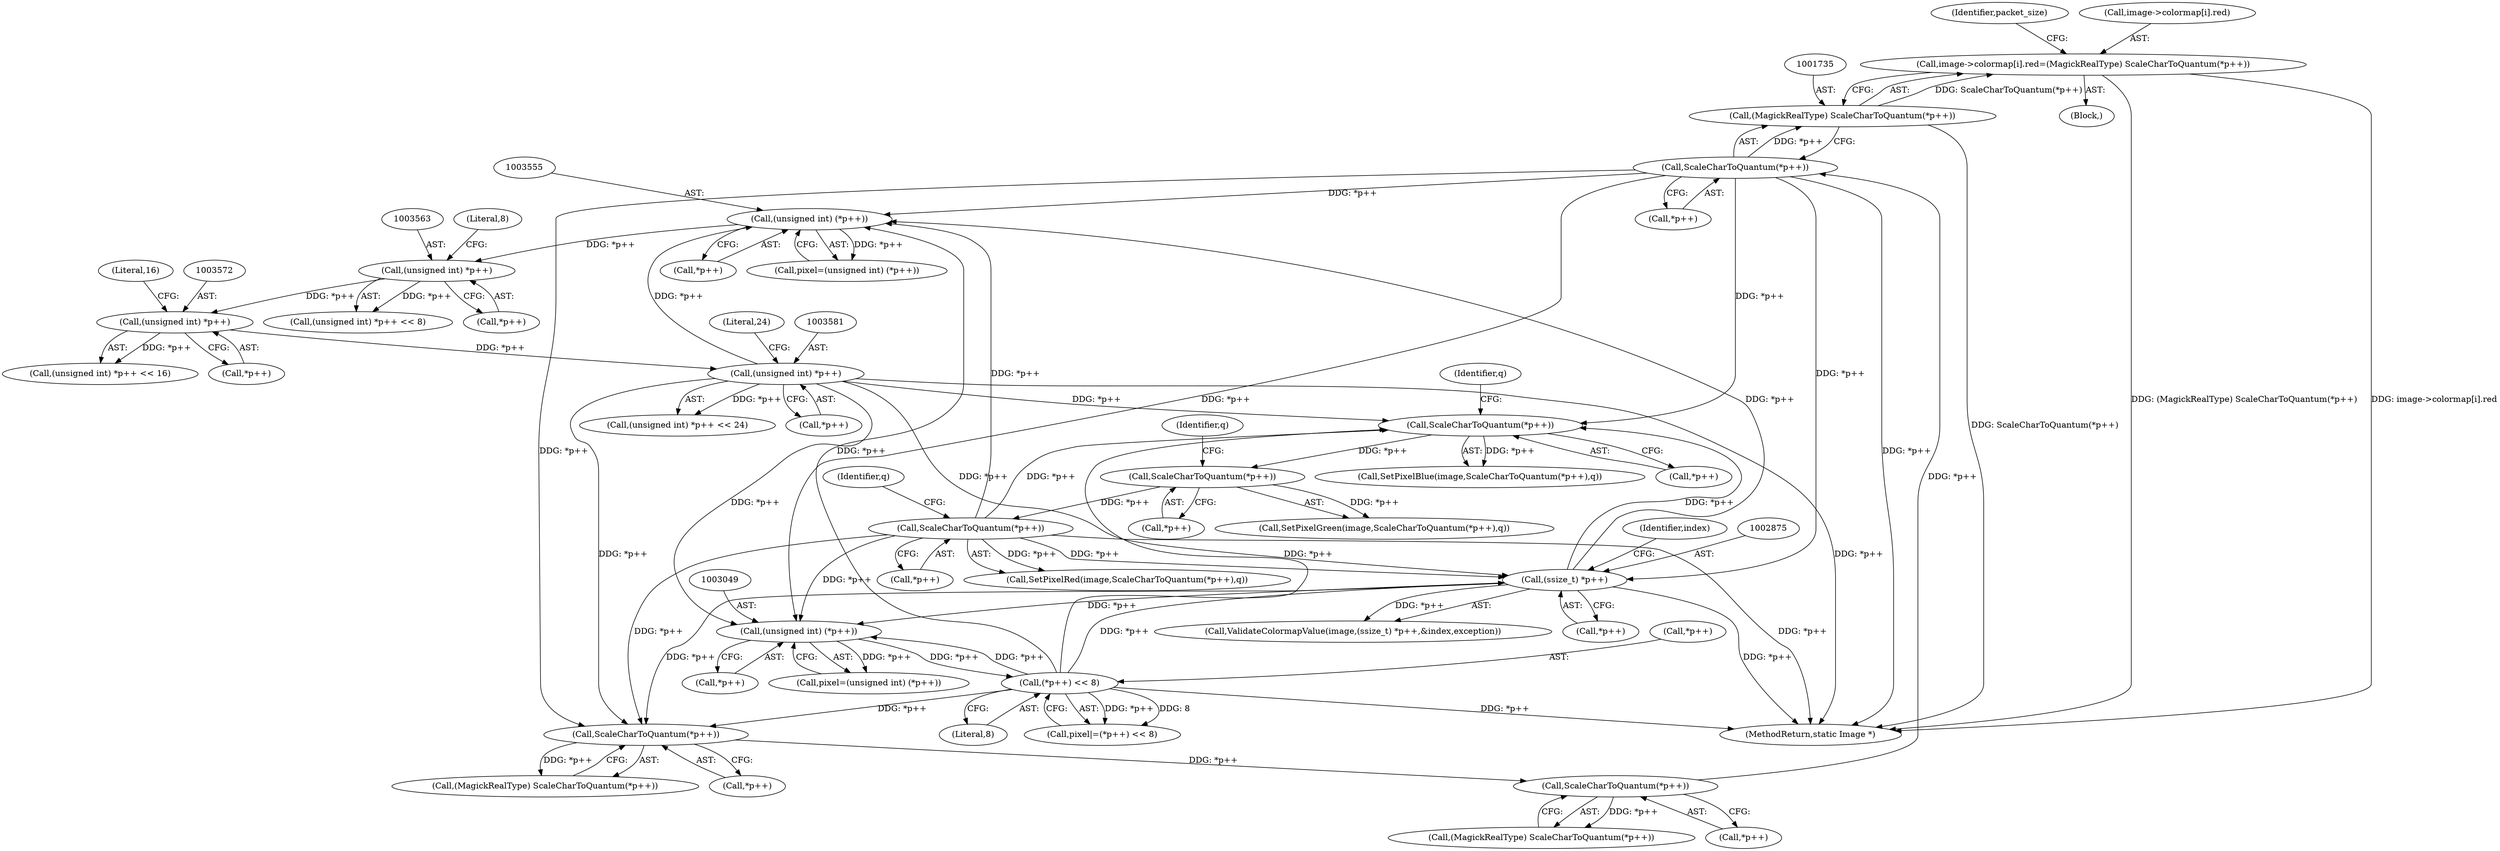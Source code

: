 digraph "0_ImageMagick_fe3066122ef72c82415811d25e9e3fad622c0a99@array" {
"1001726" [label="(Call,image->colormap[i].red=(MagickRealType) ScaleCharToQuantum(*p++))"];
"1001734" [label="(Call,(MagickRealType) ScaleCharToQuantum(*p++))"];
"1001736" [label="(Call,ScaleCharToQuantum(*p++))"];
"1001722" [label="(Call,ScaleCharToQuantum(*p++))"];
"1001708" [label="(Call,ScaleCharToQuantum(*p++))"];
"1003580" [label="(Call,(unsigned int) *p++)"];
"1003571" [label="(Call,(unsigned int) *p++)"];
"1003562" [label="(Call,(unsigned int) *p++)"];
"1003554" [label="(Call,(unsigned int) (*p++))"];
"1003399" [label="(Call,ScaleCharToQuantum(*p++))"];
"1003392" [label="(Call,ScaleCharToQuantum(*p++))"];
"1003385" [label="(Call,ScaleCharToQuantum(*p++))"];
"1002874" [label="(Call,(ssize_t) *p++)"];
"1003055" [label="(Call,(*p++) << 8)"];
"1003048" [label="(Call,(unsigned int) (*p++))"];
"1002874" [label="(Call,(ssize_t) *p++)"];
"1003050" [label="(Call,*p++)"];
"1003570" [label="(Call,(unsigned int) *p++ << 16)"];
"1003579" [label="(Call,(unsigned int) *p++ << 24)"];
"1003561" [label="(Call,(unsigned int) *p++ << 8)"];
"1001742" [label="(Identifier,packet_size)"];
"1003556" [label="(Call,*p++)"];
"1003400" [label="(Call,*p++)"];
"1003392" [label="(Call,ScaleCharToQuantum(*p++))"];
"1003567" [label="(Literal,8)"];
"1003390" [label="(Call,SetPixelGreen(image,ScaleCharToQuantum(*p++),q))"];
"1001726" [label="(Call,image->colormap[i].red=(MagickRealType) ScaleCharToQuantum(*p++))"];
"1003048" [label="(Call,(unsigned int) (*p++))"];
"1003573" [label="(Call,*p++)"];
"1003396" [label="(Identifier,q)"];
"1003393" [label="(Call,*p++)"];
"1003053" [label="(Call,pixel|=(*p++) << 8)"];
"1001736" [label="(Call,ScaleCharToQuantum(*p++))"];
"1003580" [label="(Call,(unsigned int) *p++)"];
"1002872" [label="(Call,ValidateColormapValue(image,(ssize_t) *p++,&index,exception))"];
"1003046" [label="(Call,pixel=(unsigned int) (*p++))"];
"1001720" [label="(Call,(MagickRealType) ScaleCharToQuantum(*p++))"];
"1001708" [label="(Call,ScaleCharToQuantum(*p++))"];
"1002876" [label="(Call,*p++)"];
"1001727" [label="(Call,image->colormap[i].red)"];
"1001734" [label="(Call,(MagickRealType) ScaleCharToQuantum(*p++))"];
"1003397" [label="(Call,SetPixelRed(image,ScaleCharToQuantum(*p++),q))"];
"1001697" [label="(Block,)"];
"1002880" [label="(Identifier,index)"];
"1003576" [label="(Literal,16)"];
"1003585" [label="(Literal,24)"];
"1003552" [label="(Call,pixel=(unsigned int) (*p++))"];
"1001723" [label="(Call,*p++)"];
"1001722" [label="(Call,ScaleCharToQuantum(*p++))"];
"1001706" [label="(Call,(MagickRealType) ScaleCharToQuantum(*p++))"];
"1003399" [label="(Call,ScaleCharToQuantum(*p++))"];
"1003554" [label="(Call,(unsigned int) (*p++))"];
"1003383" [label="(Call,SetPixelBlue(image,ScaleCharToQuantum(*p++),q))"];
"1003571" [label="(Call,(unsigned int) *p++)"];
"1003385" [label="(Call,ScaleCharToQuantum(*p++))"];
"1003582" [label="(Call,*p++)"];
"1003562" [label="(Call,(unsigned int) *p++)"];
"1001737" [label="(Call,*p++)"];
"1003389" [label="(Identifier,q)"];
"1003059" [label="(Literal,8)"];
"1003056" [label="(Call,*p++)"];
"1003386" [label="(Call,*p++)"];
"1001709" [label="(Call,*p++)"];
"1003403" [label="(Identifier,q)"];
"1004105" [label="(MethodReturn,static Image *)"];
"1003564" [label="(Call,*p++)"];
"1003055" [label="(Call,(*p++) << 8)"];
"1001726" -> "1001697"  [label="AST: "];
"1001726" -> "1001734"  [label="CFG: "];
"1001727" -> "1001726"  [label="AST: "];
"1001734" -> "1001726"  [label="AST: "];
"1001742" -> "1001726"  [label="CFG: "];
"1001726" -> "1004105"  [label="DDG: (MagickRealType) ScaleCharToQuantum(*p++)"];
"1001726" -> "1004105"  [label="DDG: image->colormap[i].red"];
"1001734" -> "1001726"  [label="DDG: ScaleCharToQuantum(*p++)"];
"1001734" -> "1001736"  [label="CFG: "];
"1001735" -> "1001734"  [label="AST: "];
"1001736" -> "1001734"  [label="AST: "];
"1001734" -> "1004105"  [label="DDG: ScaleCharToQuantum(*p++)"];
"1001736" -> "1001734"  [label="DDG: *p++"];
"1001736" -> "1001737"  [label="CFG: "];
"1001737" -> "1001736"  [label="AST: "];
"1001736" -> "1004105"  [label="DDG: *p++"];
"1001736" -> "1001708"  [label="DDG: *p++"];
"1001722" -> "1001736"  [label="DDG: *p++"];
"1001736" -> "1002874"  [label="DDG: *p++"];
"1001736" -> "1003048"  [label="DDG: *p++"];
"1001736" -> "1003385"  [label="DDG: *p++"];
"1001736" -> "1003554"  [label="DDG: *p++"];
"1001722" -> "1001720"  [label="AST: "];
"1001722" -> "1001723"  [label="CFG: "];
"1001723" -> "1001722"  [label="AST: "];
"1001720" -> "1001722"  [label="CFG: "];
"1001722" -> "1001720"  [label="DDG: *p++"];
"1001708" -> "1001722"  [label="DDG: *p++"];
"1001708" -> "1001706"  [label="AST: "];
"1001708" -> "1001709"  [label="CFG: "];
"1001709" -> "1001708"  [label="AST: "];
"1001706" -> "1001708"  [label="CFG: "];
"1001708" -> "1001706"  [label="DDG: *p++"];
"1003580" -> "1001708"  [label="DDG: *p++"];
"1003399" -> "1001708"  [label="DDG: *p++"];
"1002874" -> "1001708"  [label="DDG: *p++"];
"1003055" -> "1001708"  [label="DDG: *p++"];
"1003580" -> "1003579"  [label="AST: "];
"1003580" -> "1003582"  [label="CFG: "];
"1003581" -> "1003580"  [label="AST: "];
"1003582" -> "1003580"  [label="AST: "];
"1003585" -> "1003580"  [label="CFG: "];
"1003580" -> "1004105"  [label="DDG: *p++"];
"1003580" -> "1002874"  [label="DDG: *p++"];
"1003580" -> "1003048"  [label="DDG: *p++"];
"1003580" -> "1003385"  [label="DDG: *p++"];
"1003580" -> "1003554"  [label="DDG: *p++"];
"1003580" -> "1003579"  [label="DDG: *p++"];
"1003571" -> "1003580"  [label="DDG: *p++"];
"1003571" -> "1003570"  [label="AST: "];
"1003571" -> "1003573"  [label="CFG: "];
"1003572" -> "1003571"  [label="AST: "];
"1003573" -> "1003571"  [label="AST: "];
"1003576" -> "1003571"  [label="CFG: "];
"1003571" -> "1003570"  [label="DDG: *p++"];
"1003562" -> "1003571"  [label="DDG: *p++"];
"1003562" -> "1003561"  [label="AST: "];
"1003562" -> "1003564"  [label="CFG: "];
"1003563" -> "1003562"  [label="AST: "];
"1003564" -> "1003562"  [label="AST: "];
"1003567" -> "1003562"  [label="CFG: "];
"1003562" -> "1003561"  [label="DDG: *p++"];
"1003554" -> "1003562"  [label="DDG: *p++"];
"1003554" -> "1003552"  [label="AST: "];
"1003554" -> "1003556"  [label="CFG: "];
"1003555" -> "1003554"  [label="AST: "];
"1003556" -> "1003554"  [label="AST: "];
"1003552" -> "1003554"  [label="CFG: "];
"1003554" -> "1003552"  [label="DDG: *p++"];
"1003399" -> "1003554"  [label="DDG: *p++"];
"1002874" -> "1003554"  [label="DDG: *p++"];
"1003055" -> "1003554"  [label="DDG: *p++"];
"1003399" -> "1003397"  [label="AST: "];
"1003399" -> "1003400"  [label="CFG: "];
"1003400" -> "1003399"  [label="AST: "];
"1003403" -> "1003399"  [label="CFG: "];
"1003399" -> "1004105"  [label="DDG: *p++"];
"1003399" -> "1002874"  [label="DDG: *p++"];
"1003399" -> "1003048"  [label="DDG: *p++"];
"1003399" -> "1003385"  [label="DDG: *p++"];
"1003399" -> "1003397"  [label="DDG: *p++"];
"1003392" -> "1003399"  [label="DDG: *p++"];
"1003392" -> "1003390"  [label="AST: "];
"1003392" -> "1003393"  [label="CFG: "];
"1003393" -> "1003392"  [label="AST: "];
"1003396" -> "1003392"  [label="CFG: "];
"1003392" -> "1003390"  [label="DDG: *p++"];
"1003385" -> "1003392"  [label="DDG: *p++"];
"1003385" -> "1003383"  [label="AST: "];
"1003385" -> "1003386"  [label="CFG: "];
"1003386" -> "1003385"  [label="AST: "];
"1003389" -> "1003385"  [label="CFG: "];
"1003385" -> "1003383"  [label="DDG: *p++"];
"1002874" -> "1003385"  [label="DDG: *p++"];
"1003055" -> "1003385"  [label="DDG: *p++"];
"1002874" -> "1002872"  [label="AST: "];
"1002874" -> "1002876"  [label="CFG: "];
"1002875" -> "1002874"  [label="AST: "];
"1002876" -> "1002874"  [label="AST: "];
"1002880" -> "1002874"  [label="CFG: "];
"1002874" -> "1004105"  [label="DDG: *p++"];
"1002874" -> "1002872"  [label="DDG: *p++"];
"1003055" -> "1002874"  [label="DDG: *p++"];
"1002874" -> "1003048"  [label="DDG: *p++"];
"1003055" -> "1003053"  [label="AST: "];
"1003055" -> "1003059"  [label="CFG: "];
"1003056" -> "1003055"  [label="AST: "];
"1003059" -> "1003055"  [label="AST: "];
"1003053" -> "1003055"  [label="CFG: "];
"1003055" -> "1004105"  [label="DDG: *p++"];
"1003055" -> "1003048"  [label="DDG: *p++"];
"1003055" -> "1003053"  [label="DDG: *p++"];
"1003055" -> "1003053"  [label="DDG: 8"];
"1003048" -> "1003055"  [label="DDG: *p++"];
"1003048" -> "1003046"  [label="AST: "];
"1003048" -> "1003050"  [label="CFG: "];
"1003049" -> "1003048"  [label="AST: "];
"1003050" -> "1003048"  [label="AST: "];
"1003046" -> "1003048"  [label="CFG: "];
"1003048" -> "1003046"  [label="DDG: *p++"];
}
